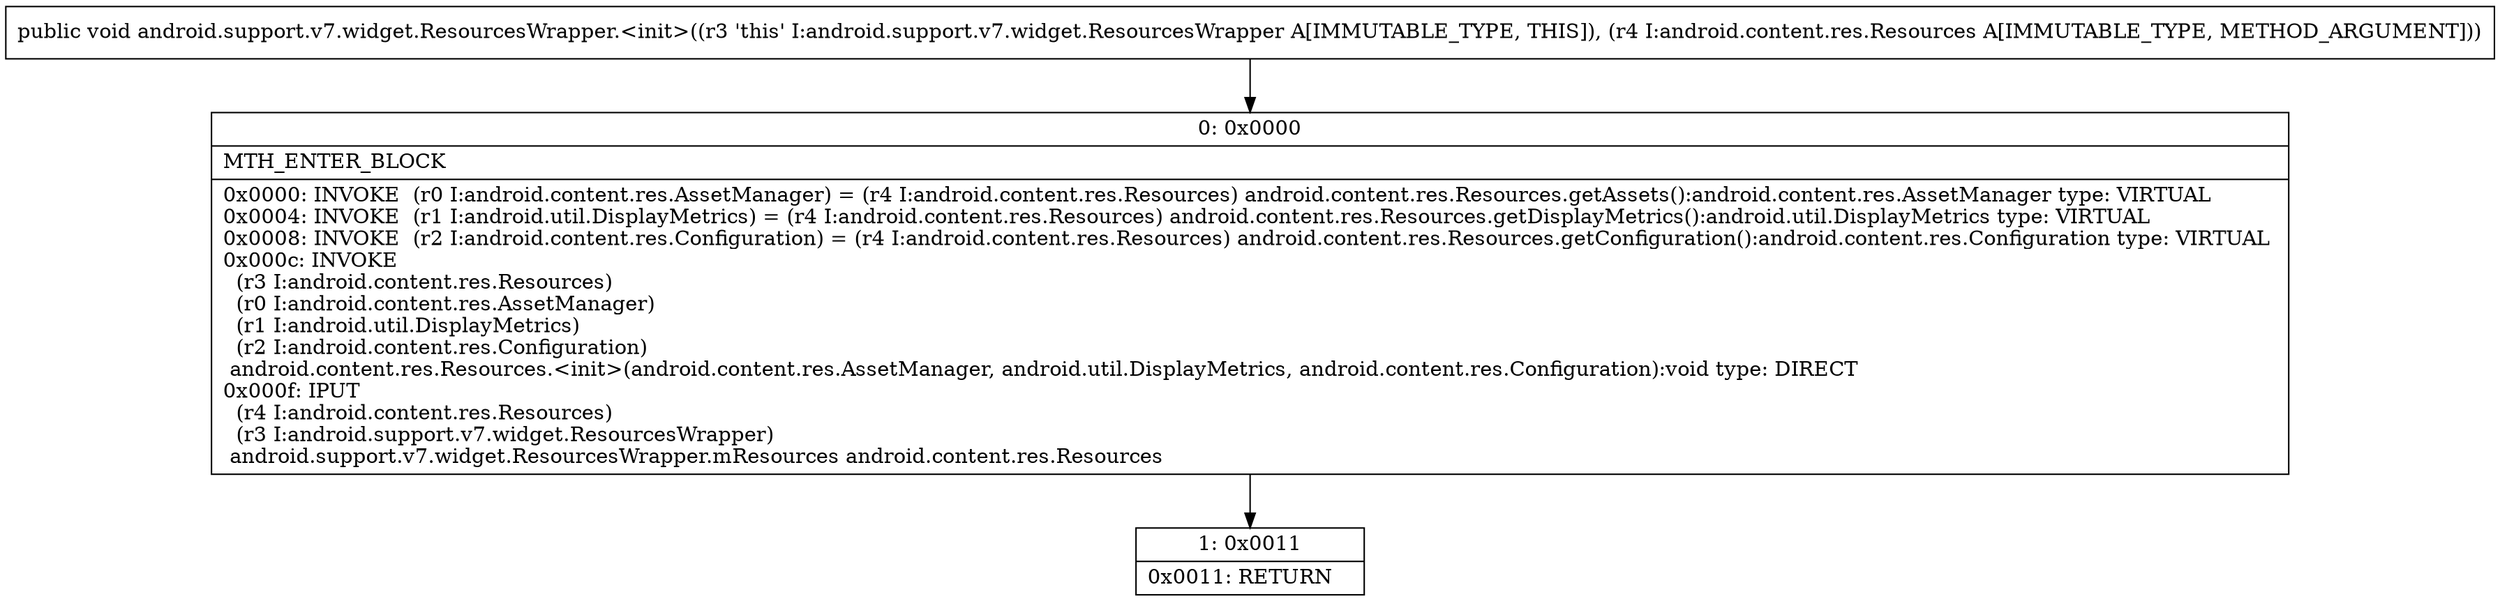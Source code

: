 digraph "CFG forandroid.support.v7.widget.ResourcesWrapper.\<init\>(Landroid\/content\/res\/Resources;)V" {
Node_0 [shape=record,label="{0\:\ 0x0000|MTH_ENTER_BLOCK\l|0x0000: INVOKE  (r0 I:android.content.res.AssetManager) = (r4 I:android.content.res.Resources) android.content.res.Resources.getAssets():android.content.res.AssetManager type: VIRTUAL \l0x0004: INVOKE  (r1 I:android.util.DisplayMetrics) = (r4 I:android.content.res.Resources) android.content.res.Resources.getDisplayMetrics():android.util.DisplayMetrics type: VIRTUAL \l0x0008: INVOKE  (r2 I:android.content.res.Configuration) = (r4 I:android.content.res.Resources) android.content.res.Resources.getConfiguration():android.content.res.Configuration type: VIRTUAL \l0x000c: INVOKE  \l  (r3 I:android.content.res.Resources)\l  (r0 I:android.content.res.AssetManager)\l  (r1 I:android.util.DisplayMetrics)\l  (r2 I:android.content.res.Configuration)\l android.content.res.Resources.\<init\>(android.content.res.AssetManager, android.util.DisplayMetrics, android.content.res.Configuration):void type: DIRECT \l0x000f: IPUT  \l  (r4 I:android.content.res.Resources)\l  (r3 I:android.support.v7.widget.ResourcesWrapper)\l android.support.v7.widget.ResourcesWrapper.mResources android.content.res.Resources \l}"];
Node_1 [shape=record,label="{1\:\ 0x0011|0x0011: RETURN   \l}"];
MethodNode[shape=record,label="{public void android.support.v7.widget.ResourcesWrapper.\<init\>((r3 'this' I:android.support.v7.widget.ResourcesWrapper A[IMMUTABLE_TYPE, THIS]), (r4 I:android.content.res.Resources A[IMMUTABLE_TYPE, METHOD_ARGUMENT])) }"];
MethodNode -> Node_0;
Node_0 -> Node_1;
}

